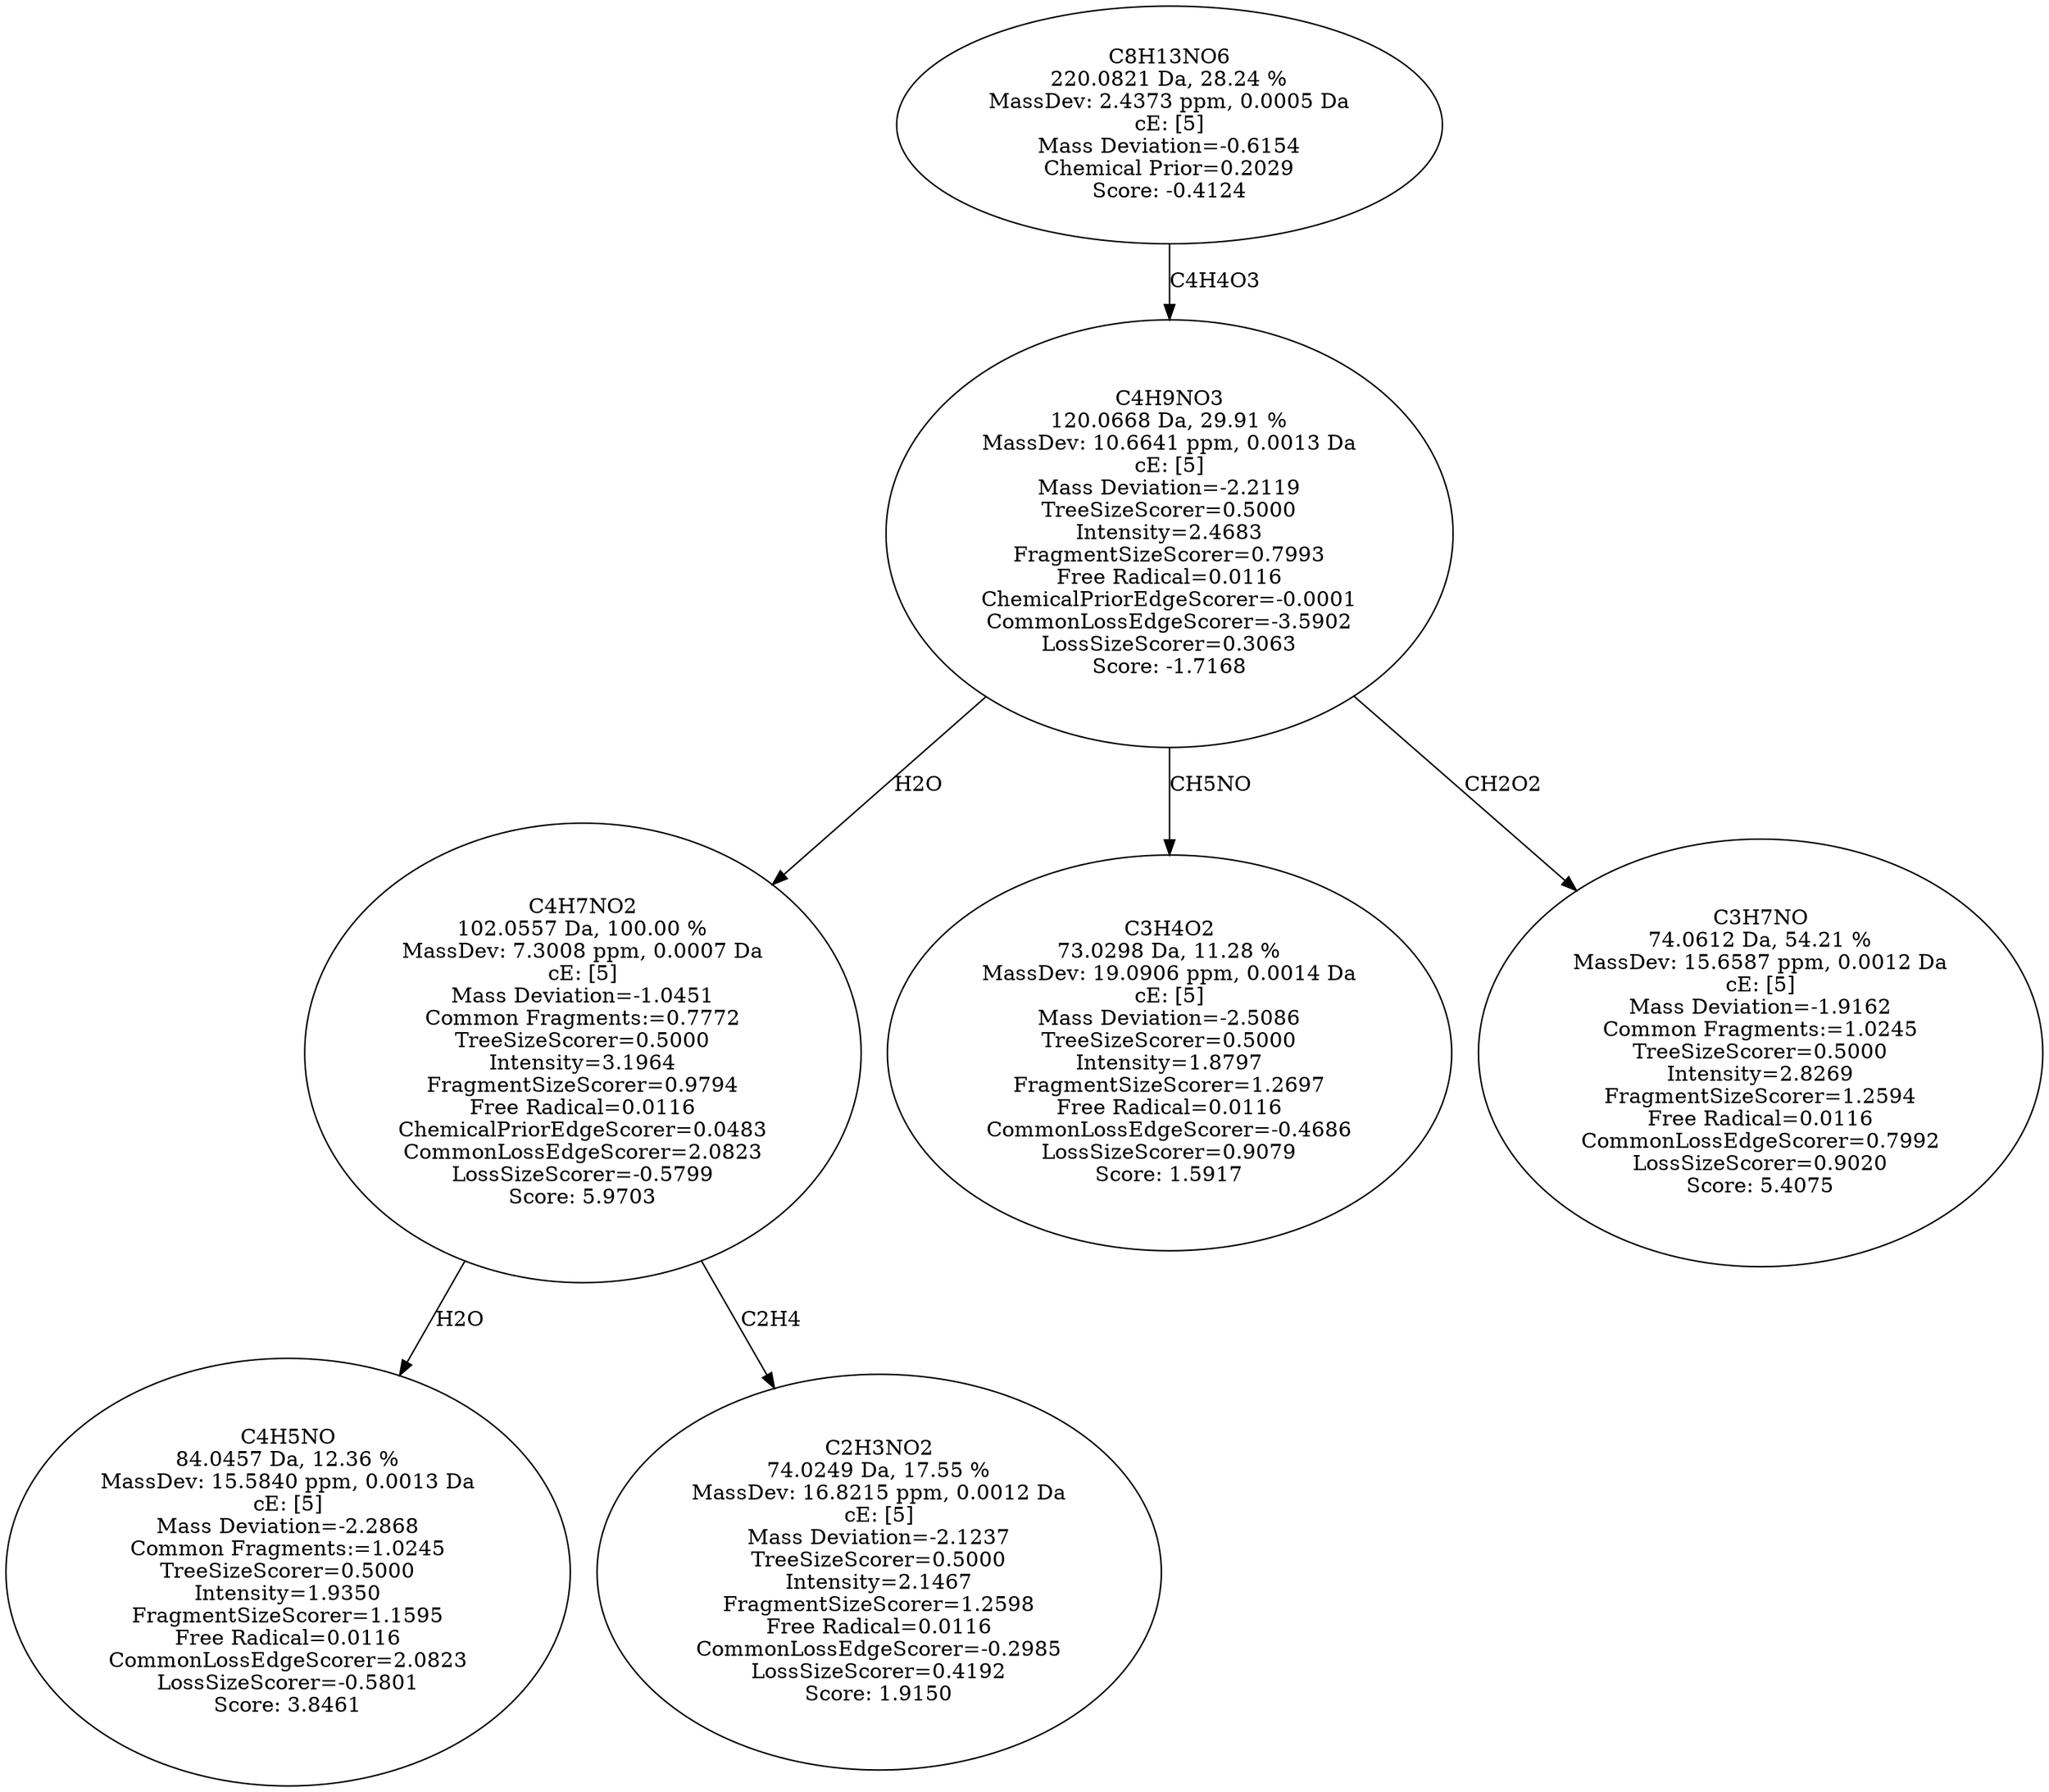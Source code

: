 strict digraph {
v1 [label="C4H5NO\n84.0457 Da, 12.36 %\nMassDev: 15.5840 ppm, 0.0013 Da\ncE: [5]\nMass Deviation=-2.2868\nCommon Fragments:=1.0245\nTreeSizeScorer=0.5000\nIntensity=1.9350\nFragmentSizeScorer=1.1595\nFree Radical=0.0116\nCommonLossEdgeScorer=2.0823\nLossSizeScorer=-0.5801\nScore: 3.8461"];
v2 [label="C2H3NO2\n74.0249 Da, 17.55 %\nMassDev: 16.8215 ppm, 0.0012 Da\ncE: [5]\nMass Deviation=-2.1237\nTreeSizeScorer=0.5000\nIntensity=2.1467\nFragmentSizeScorer=1.2598\nFree Radical=0.0116\nCommonLossEdgeScorer=-0.2985\nLossSizeScorer=0.4192\nScore: 1.9150"];
v3 [label="C4H7NO2\n102.0557 Da, 100.00 %\nMassDev: 7.3008 ppm, 0.0007 Da\ncE: [5]\nMass Deviation=-1.0451\nCommon Fragments:=0.7772\nTreeSizeScorer=0.5000\nIntensity=3.1964\nFragmentSizeScorer=0.9794\nFree Radical=0.0116\nChemicalPriorEdgeScorer=0.0483\nCommonLossEdgeScorer=2.0823\nLossSizeScorer=-0.5799\nScore: 5.9703"];
v4 [label="C3H4O2\n73.0298 Da, 11.28 %\nMassDev: 19.0906 ppm, 0.0014 Da\ncE: [5]\nMass Deviation=-2.5086\nTreeSizeScorer=0.5000\nIntensity=1.8797\nFragmentSizeScorer=1.2697\nFree Radical=0.0116\nCommonLossEdgeScorer=-0.4686\nLossSizeScorer=0.9079\nScore: 1.5917"];
v5 [label="C3H7NO\n74.0612 Da, 54.21 %\nMassDev: 15.6587 ppm, 0.0012 Da\ncE: [5]\nMass Deviation=-1.9162\nCommon Fragments:=1.0245\nTreeSizeScorer=0.5000\nIntensity=2.8269\nFragmentSizeScorer=1.2594\nFree Radical=0.0116\nCommonLossEdgeScorer=0.7992\nLossSizeScorer=0.9020\nScore: 5.4075"];
v6 [label="C4H9NO3\n120.0668 Da, 29.91 %\nMassDev: 10.6641 ppm, 0.0013 Da\ncE: [5]\nMass Deviation=-2.2119\nTreeSizeScorer=0.5000\nIntensity=2.4683\nFragmentSizeScorer=0.7993\nFree Radical=0.0116\nChemicalPriorEdgeScorer=-0.0001\nCommonLossEdgeScorer=-3.5902\nLossSizeScorer=0.3063\nScore: -1.7168"];
v7 [label="C8H13NO6\n220.0821 Da, 28.24 %\nMassDev: 2.4373 ppm, 0.0005 Da\ncE: [5]\nMass Deviation=-0.6154\nChemical Prior=0.2029\nScore: -0.4124"];
v3 -> v1 [label="H2O"];
v3 -> v2 [label="C2H4"];
v6 -> v3 [label="H2O"];
v6 -> v4 [label="CH5NO"];
v6 -> v5 [label="CH2O2"];
v7 -> v6 [label="C4H4O3"];
}